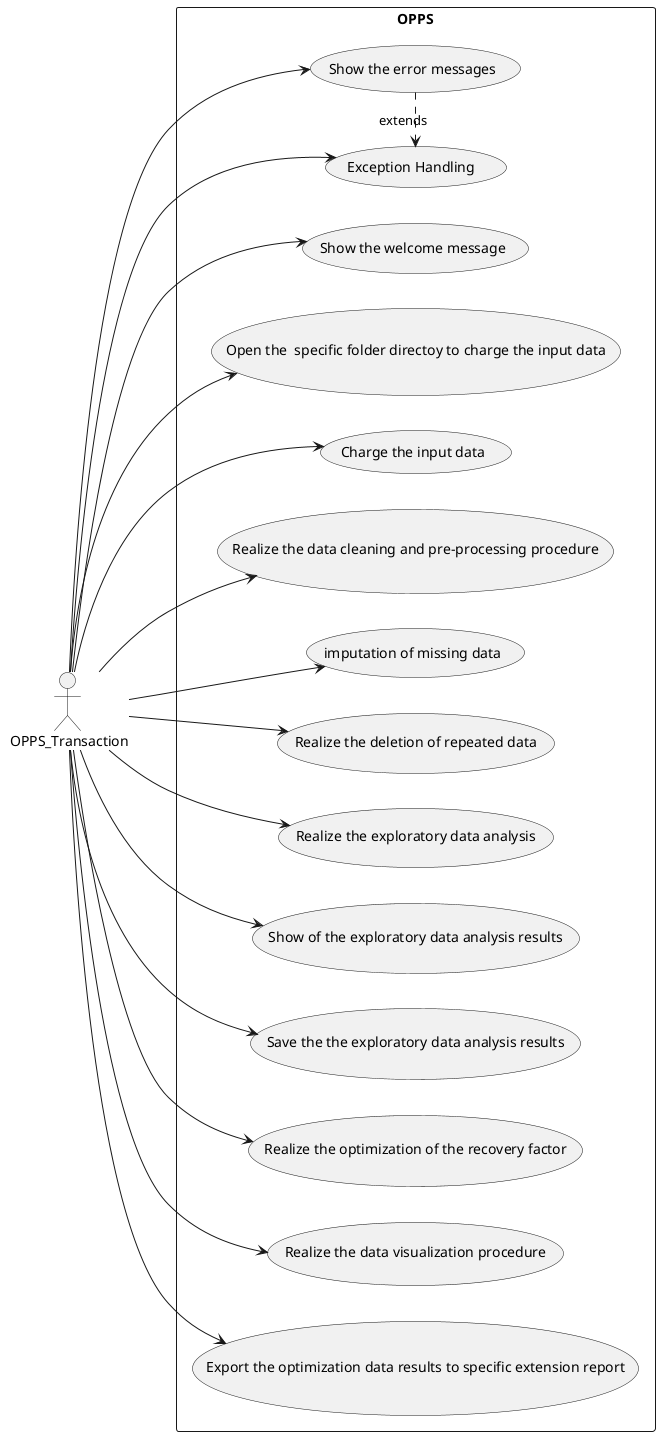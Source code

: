 @startuml
left to right direction
actor " OPPS_Transaction" as oppstrs
rectangle OPPS{
    usecase "Show the welcome message" as UC1
    usecase "Show the error messages" as UC2
    usecase "Open the  specific folder directoy to charge the input data" as UC3
    usecase "Charge the input data" as UC4
    usecase "Realize the data cleaning and pre-processing procedure" as UC5
    usecase "imputation of missing data" as UC6
    usecase "Realize the deletion of repeated data" as UC7
    usecase "Realize the exploratory data analysis" as UC8
    usecase "Show of the exploratory data analysis results" as UC9
    usecase "Save the the exploratory data analysis results" as UC10
    usecase "Realize the optimization of the recovery factor" as UC11
    usecase "Realize the data visualization procedure" as UC12
    usecase "Export the optimization data results to specific extension report" as UC13
    usecase "Exception Handling " as UC14 
}
oppstrs --> UC1
oppstrs --> UC2
oppstrs --> UC3
oppstrs --> UC4
oppstrs --> UC5
oppstrs --> UC6
oppstrs --> UC7
oppstrs --> UC8
oppstrs --> UC9
oppstrs --> UC10
oppstrs --> UC11
oppstrs --> UC12
oppstrs --> UC13
oppstrs --> UC14
(UC2) .> (UC14): extends

@enduml